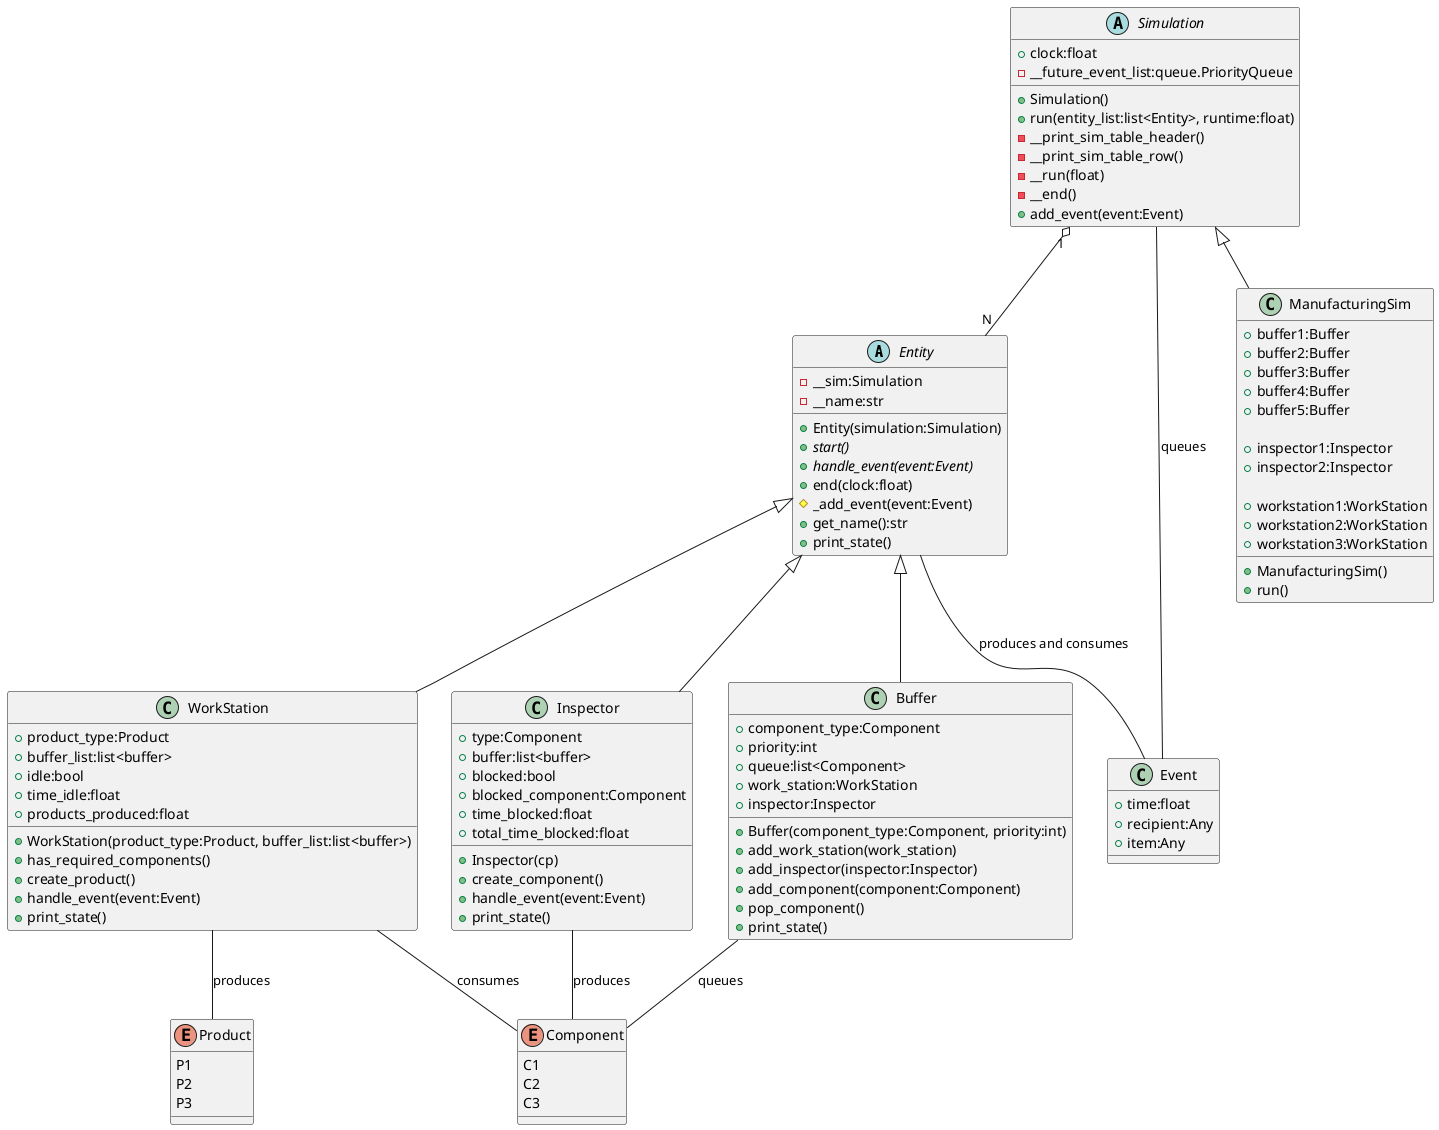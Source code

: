 @startuml
abstract class Entity
{
-__sim:Simulation
-__name:str
+Entity(simulation:Simulation)
+{abstract}start()
+{abstract}handle_event(event:Event)
+end(clock:float)
#_add_event(event:Event)
+get_name():str
+print_state()
}

abstract class Simulation
{
+clock:float
-__future_event_list:queue.PriorityQueue
+Simulation()
+run(entity_list:list<Entity>, runtime:float)
-__print_sim_table_header()
-__print_sim_table_row()
-__run(float)
-__end()
+add_event(event:Event)
}

class Event
{
+time:float
+recipient:Any
+item:Any

}

enum Product
{
P1
P2
P3
}

enum Component
{
C1
C2
C3
}


class WorkStation
{
+product_type:Product
+buffer_list:list<buffer>
+idle:bool
+time_idle:float
+products_produced:float

+WorkStation(product_type:Product, buffer_list:list<buffer>)
+has_required_components()
+create_product()
+handle_event(event:Event)
+print_state()
}

class Inspector
{
+type:Component
+buffer:list<buffer>
+blocked:bool
+blocked_component:Component
+time_blocked:float
+total_time_blocked:float

+Inspector(cp)
+create_component()
+handle_event(event:Event)
+print_state()
}

class Buffer
{
+component_type:Component
+priority:int
+queue:list<Component>
+work_station:WorkStation
+inspector:Inspector
+Buffer(component_type:Component, priority:int)
+add_work_station(work_station)
+add_inspector(inspector:Inspector)
+add_component(component:Component)
+pop_component()
+print_state()
}

class ManufacturingSim
{
+buffer1:Buffer
+buffer2:Buffer
+buffer3:Buffer
+buffer4:Buffer
+buffer5:Buffer

+inspector1:Inspector
+inspector2:Inspector

+workstation1:WorkStation
+workstation2:WorkStation
+workstation3:WorkStation

+ManufacturingSim()
+run()
}

Entity <|-- Inspector
Entity <|-- WorkStation
Entity <|-- Buffer


Simulation <|-- ManufacturingSim

'buffers and stuff have 1 to 1 mapping

Simulation "1" o-- "N" Entity

Inspector -- Component:produces
WorkStation -- Component:consumes
Buffer -- Component:queues
WorkStation -- Product:produces

Entity -- Event:produces and consumes
Simulation -- Event: queues

@enduml